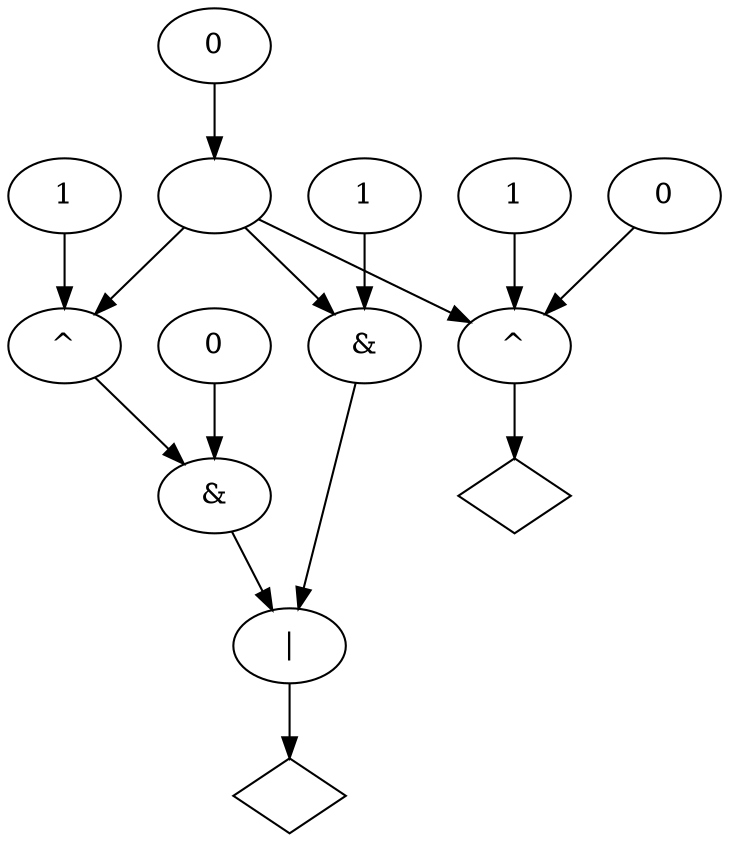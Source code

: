 digraph G {
n0 [label="",shape="diamond"];
n1 [label="|"];
n2 [label="&"];
n4 [label=""];
n5 [label="&"];
n6 [label="^"];
n10 [label="",shape="diamond"];
n11 [label="^"];
n18 [label="0"];
n7 [label="0"];
n12 [label="0"];
n8 [label="1"];
n9 [label="1"];
n13 [label="1"];
n1 -> n0
n2 -> n1
n4 -> n2
n4 -> n11
n4 -> n6
n5 -> n1
n6 -> n5
n11 -> n10
n18 -> n4
n7 -> n5
n12 -> n11
n8 -> n2
n9 -> n11
n13 -> n6
}